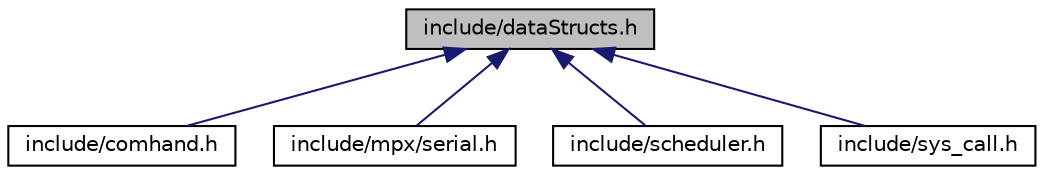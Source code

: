digraph "include/dataStructs.h"
{
 // LATEX_PDF_SIZE
  edge [fontname="Helvetica",fontsize="10",labelfontname="Helvetica",labelfontsize="10"];
  node [fontname="Helvetica",fontsize="10",shape=record];
  Node1 [label="include/dataStructs.h",height=0.2,width=0.4,color="black", fillcolor="grey75", style="filled", fontcolor="black",tooltip="Data structures associated with processes and the functions to go with them."];
  Node1 -> Node2 [dir="back",color="midnightblue",fontsize="10",style="solid"];
  Node2 [label="include/comhand.h",height=0.2,width=0.4,color="black", fillcolor="white", style="filled",URL="$comhand_8h.html",tooltip="A set of functions that allow users to interact with the OS."];
  Node1 -> Node3 [dir="back",color="midnightblue",fontsize="10",style="solid"];
  Node3 [label="include/mpx/serial.h",height=0.2,width=0.4,color="black", fillcolor="white", style="filled",URL="$serial_8h.html",tooltip="Kernel functions and constants for handling serial I/O."];
  Node1 -> Node4 [dir="back",color="midnightblue",fontsize="10",style="solid"];
  Node4 [label="include/scheduler.h",height=0.2,width=0.4,color="black", fillcolor="white", style="filled",URL="$scheduler_8h.html",tooltip="Helper functions to handle scheduling I/O requests."];
  Node1 -> Node5 [dir="back",color="midnightblue",fontsize="10",style="solid"];
  Node5 [label="include/sys_call.h",height=0.2,width=0.4,color="black", fillcolor="white", style="filled",URL="$sys__call_8h.html",tooltip="Header file for the sys_call function."];
}
